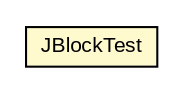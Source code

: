 #!/usr/local/bin/dot
#
# Class diagram 
# Generated by UMLGraph version 5.1 (http://www.umlgraph.org/)
#

digraph G {
	edge [fontname="arial",fontsize=10,labelfontname="arial",labelfontsize=10];
	node [fontname="arial",fontsize=10,shape=plaintext];
	nodesep=0.25;
	ranksep=0.5;
	// com.helger.jcodemodel.JBlockTest
	c772 [label=<<table title="com.helger.jcodemodel.JBlockTest" border="0" cellborder="1" cellspacing="0" cellpadding="2" port="p" bgcolor="lemonChiffon" href="./JBlockTest.html">
		<tr><td><table border="0" cellspacing="0" cellpadding="1">
<tr><td align="center" balign="center"> JBlockTest </td></tr>
		</table></td></tr>
		</table>>, fontname="arial", fontcolor="black", fontsize=10.0];
}

